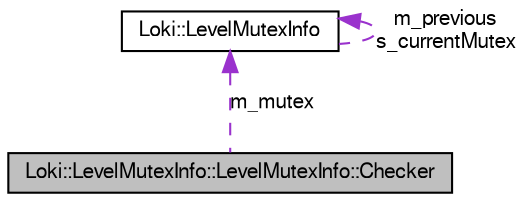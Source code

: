 digraph G
{
  bgcolor="transparent";
  edge [fontname="FreeSans",fontsize="10",labelfontname="FreeSans",labelfontsize="10"];
  node [fontname="FreeSans",fontsize="10",shape=record];
  Node1 [label="Loki::LevelMutexInfo::LevelMutexInfo::Checker",height=0.2,width=0.4,color="black", fillcolor="grey75", style="filled" fontcolor="black"];
  Node2 -> Node1 [dir=back,color="darkorchid3",fontsize="10",style="dashed",label="m_mutex",fontname="FreeSans"];
  Node2 [label="Loki::LevelMutexInfo",height=0.2,width=0.4,color="black",URL="$a00071.html"];
  Node2 -> Node2 [dir=back,color="darkorchid3",fontsize="10",style="dashed",label="m_previous\ns_currentMutex",fontname="FreeSans"];
}
